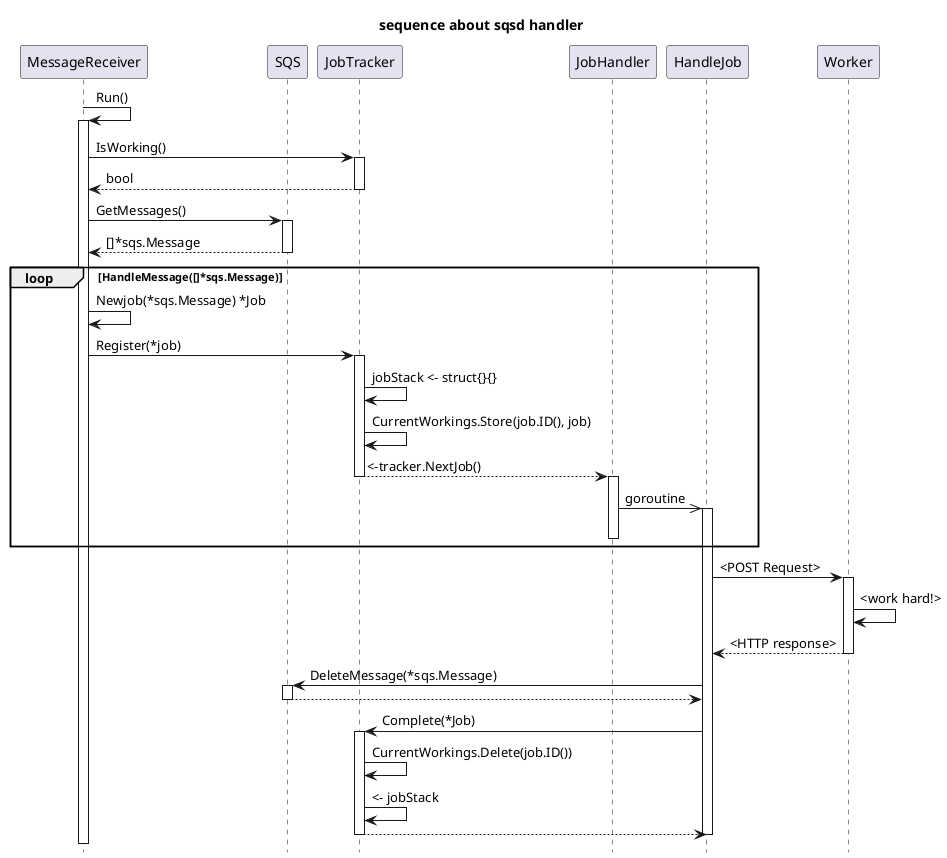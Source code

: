 @startuml

title "sequence about sqsd handler"
hide footbox

participant MessageReceiver
participant SQS
participant JobTracker
participant JobHandler
participant HandleJob
participant Worker

MessageReceiver -> MessageReceiver : Run()
activate MessageReceiver

MessageReceiver -> JobTracker : IsWorking()
activate JobTracker
MessageReceiver <-- JobTracker : bool
deactivate JobTracker

MessageReceiver -> SQS : GetMessages()
activate SQS
MessageReceiver <-- SQS : []*sqs.Message
deactivate SQS

loop HandleMessage([]*sqs.Message)
  MessageReceiver -> MessageReceiver : Newjob(*sqs.Message) *Job
  MessageReceiver -> JobTracker : Register(*job)
  activate JobTracker

  JobTracker -> JobTracker : jobStack <- struct{}{}
  JobTracker -> JobTracker : CurrentWorkings.Store(job.ID(), job)
  JobHandler <-- JobTracker : <-tracker.NextJob()
  deactivate JobTracker
  activate JobHandler

  JobHandler ->> HandleJob : goroutine
  activate HandleJob
  deactivate JobHandler
end

HandleJob -> Worker : <POST Request>
activate Worker
Worker -> Worker : <work hard!>
HandleJob <-- Worker : <HTTP response>
deactivate Worker
HandleJob -> SQS : DeleteMessage(*sqs.Message)
activate SQS
HandleJob <-- SQS
deactivate SQS
HandleJob -> JobTracker : Complete(*Job)
activate JobTracker
JobTracker -> JobTracker : CurrentWorkings.Delete(job.ID())
JobTracker -> JobTracker : <- jobStack
HandleJob <-- JobTracker
deactivate JobTracker
deactivate HandleJob

@enduml
